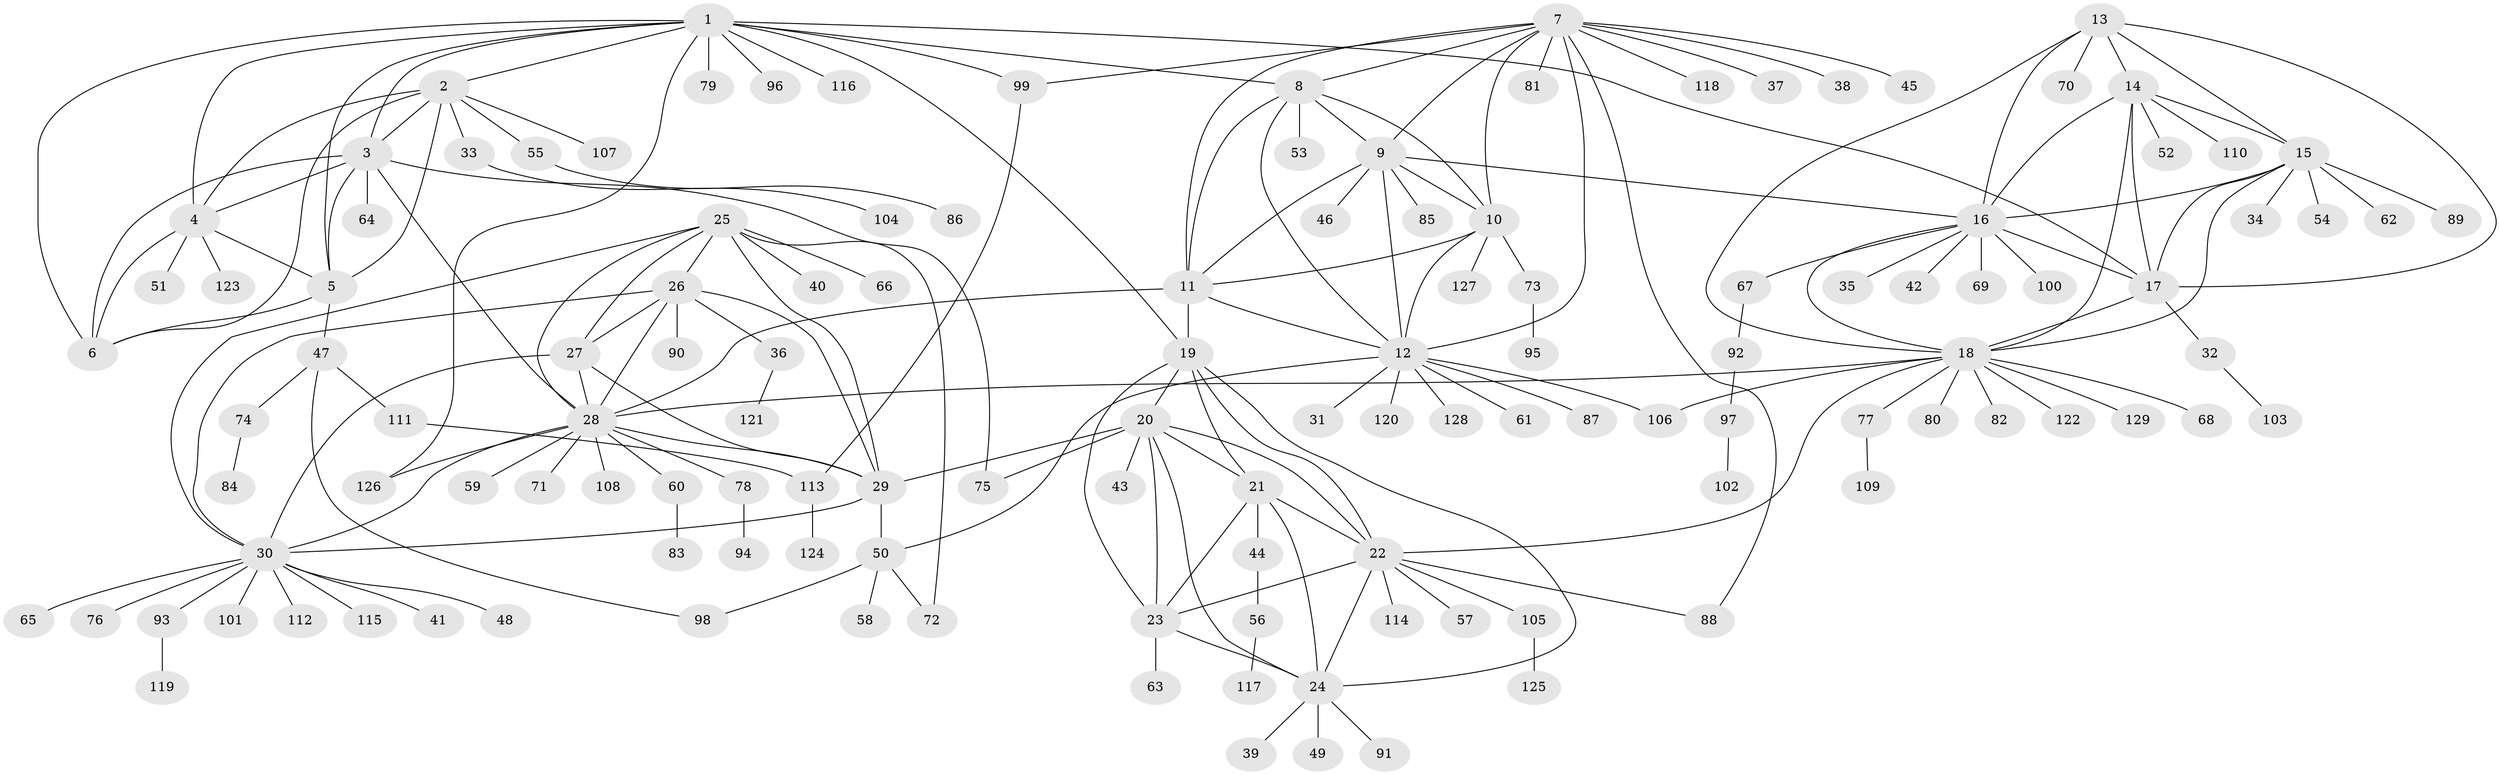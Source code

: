 // Generated by graph-tools (version 1.1) at 2025/26/03/09/25 03:26:37]
// undirected, 129 vertices, 193 edges
graph export_dot {
graph [start="1"]
  node [color=gray90,style=filled];
  1;
  2;
  3;
  4;
  5;
  6;
  7;
  8;
  9;
  10;
  11;
  12;
  13;
  14;
  15;
  16;
  17;
  18;
  19;
  20;
  21;
  22;
  23;
  24;
  25;
  26;
  27;
  28;
  29;
  30;
  31;
  32;
  33;
  34;
  35;
  36;
  37;
  38;
  39;
  40;
  41;
  42;
  43;
  44;
  45;
  46;
  47;
  48;
  49;
  50;
  51;
  52;
  53;
  54;
  55;
  56;
  57;
  58;
  59;
  60;
  61;
  62;
  63;
  64;
  65;
  66;
  67;
  68;
  69;
  70;
  71;
  72;
  73;
  74;
  75;
  76;
  77;
  78;
  79;
  80;
  81;
  82;
  83;
  84;
  85;
  86;
  87;
  88;
  89;
  90;
  91;
  92;
  93;
  94;
  95;
  96;
  97;
  98;
  99;
  100;
  101;
  102;
  103;
  104;
  105;
  106;
  107;
  108;
  109;
  110;
  111;
  112;
  113;
  114;
  115;
  116;
  117;
  118;
  119;
  120;
  121;
  122;
  123;
  124;
  125;
  126;
  127;
  128;
  129;
  1 -- 2;
  1 -- 3;
  1 -- 4;
  1 -- 5;
  1 -- 6;
  1 -- 8;
  1 -- 17;
  1 -- 19;
  1 -- 79;
  1 -- 96;
  1 -- 99;
  1 -- 116;
  1 -- 126;
  2 -- 3;
  2 -- 4;
  2 -- 5;
  2 -- 6;
  2 -- 33;
  2 -- 55;
  2 -- 107;
  3 -- 4;
  3 -- 5;
  3 -- 6;
  3 -- 28;
  3 -- 64;
  3 -- 75;
  4 -- 5;
  4 -- 6;
  4 -- 51;
  4 -- 123;
  5 -- 6;
  5 -- 47;
  7 -- 8;
  7 -- 9;
  7 -- 10;
  7 -- 11;
  7 -- 12;
  7 -- 37;
  7 -- 38;
  7 -- 45;
  7 -- 81;
  7 -- 88;
  7 -- 99;
  7 -- 118;
  8 -- 9;
  8 -- 10;
  8 -- 11;
  8 -- 12;
  8 -- 53;
  9 -- 10;
  9 -- 11;
  9 -- 12;
  9 -- 16;
  9 -- 46;
  9 -- 85;
  10 -- 11;
  10 -- 12;
  10 -- 73;
  10 -- 127;
  11 -- 12;
  11 -- 19;
  11 -- 28;
  12 -- 31;
  12 -- 50;
  12 -- 61;
  12 -- 87;
  12 -- 106;
  12 -- 120;
  12 -- 128;
  13 -- 14;
  13 -- 15;
  13 -- 16;
  13 -- 17;
  13 -- 18;
  13 -- 70;
  14 -- 15;
  14 -- 16;
  14 -- 17;
  14 -- 18;
  14 -- 52;
  14 -- 110;
  15 -- 16;
  15 -- 17;
  15 -- 18;
  15 -- 34;
  15 -- 54;
  15 -- 62;
  15 -- 89;
  16 -- 17;
  16 -- 18;
  16 -- 35;
  16 -- 42;
  16 -- 67;
  16 -- 69;
  16 -- 100;
  17 -- 18;
  17 -- 32;
  18 -- 22;
  18 -- 28;
  18 -- 68;
  18 -- 77;
  18 -- 80;
  18 -- 82;
  18 -- 106;
  18 -- 122;
  18 -- 129;
  19 -- 20;
  19 -- 21;
  19 -- 22;
  19 -- 23;
  19 -- 24;
  20 -- 21;
  20 -- 22;
  20 -- 23;
  20 -- 24;
  20 -- 29;
  20 -- 43;
  20 -- 75;
  21 -- 22;
  21 -- 23;
  21 -- 24;
  21 -- 44;
  22 -- 23;
  22 -- 24;
  22 -- 57;
  22 -- 88;
  22 -- 105;
  22 -- 114;
  23 -- 24;
  23 -- 63;
  24 -- 39;
  24 -- 49;
  24 -- 91;
  25 -- 26;
  25 -- 27;
  25 -- 28;
  25 -- 29;
  25 -- 30;
  25 -- 40;
  25 -- 66;
  25 -- 72;
  26 -- 27;
  26 -- 28;
  26 -- 29;
  26 -- 30;
  26 -- 36;
  26 -- 90;
  27 -- 28;
  27 -- 29;
  27 -- 30;
  28 -- 29;
  28 -- 30;
  28 -- 59;
  28 -- 60;
  28 -- 71;
  28 -- 78;
  28 -- 108;
  28 -- 126;
  29 -- 30;
  29 -- 50;
  30 -- 41;
  30 -- 48;
  30 -- 65;
  30 -- 76;
  30 -- 93;
  30 -- 101;
  30 -- 112;
  30 -- 115;
  32 -- 103;
  33 -- 104;
  36 -- 121;
  44 -- 56;
  47 -- 74;
  47 -- 98;
  47 -- 111;
  50 -- 58;
  50 -- 72;
  50 -- 98;
  55 -- 86;
  56 -- 117;
  60 -- 83;
  67 -- 92;
  73 -- 95;
  74 -- 84;
  77 -- 109;
  78 -- 94;
  92 -- 97;
  93 -- 119;
  97 -- 102;
  99 -- 113;
  105 -- 125;
  111 -- 113;
  113 -- 124;
}
